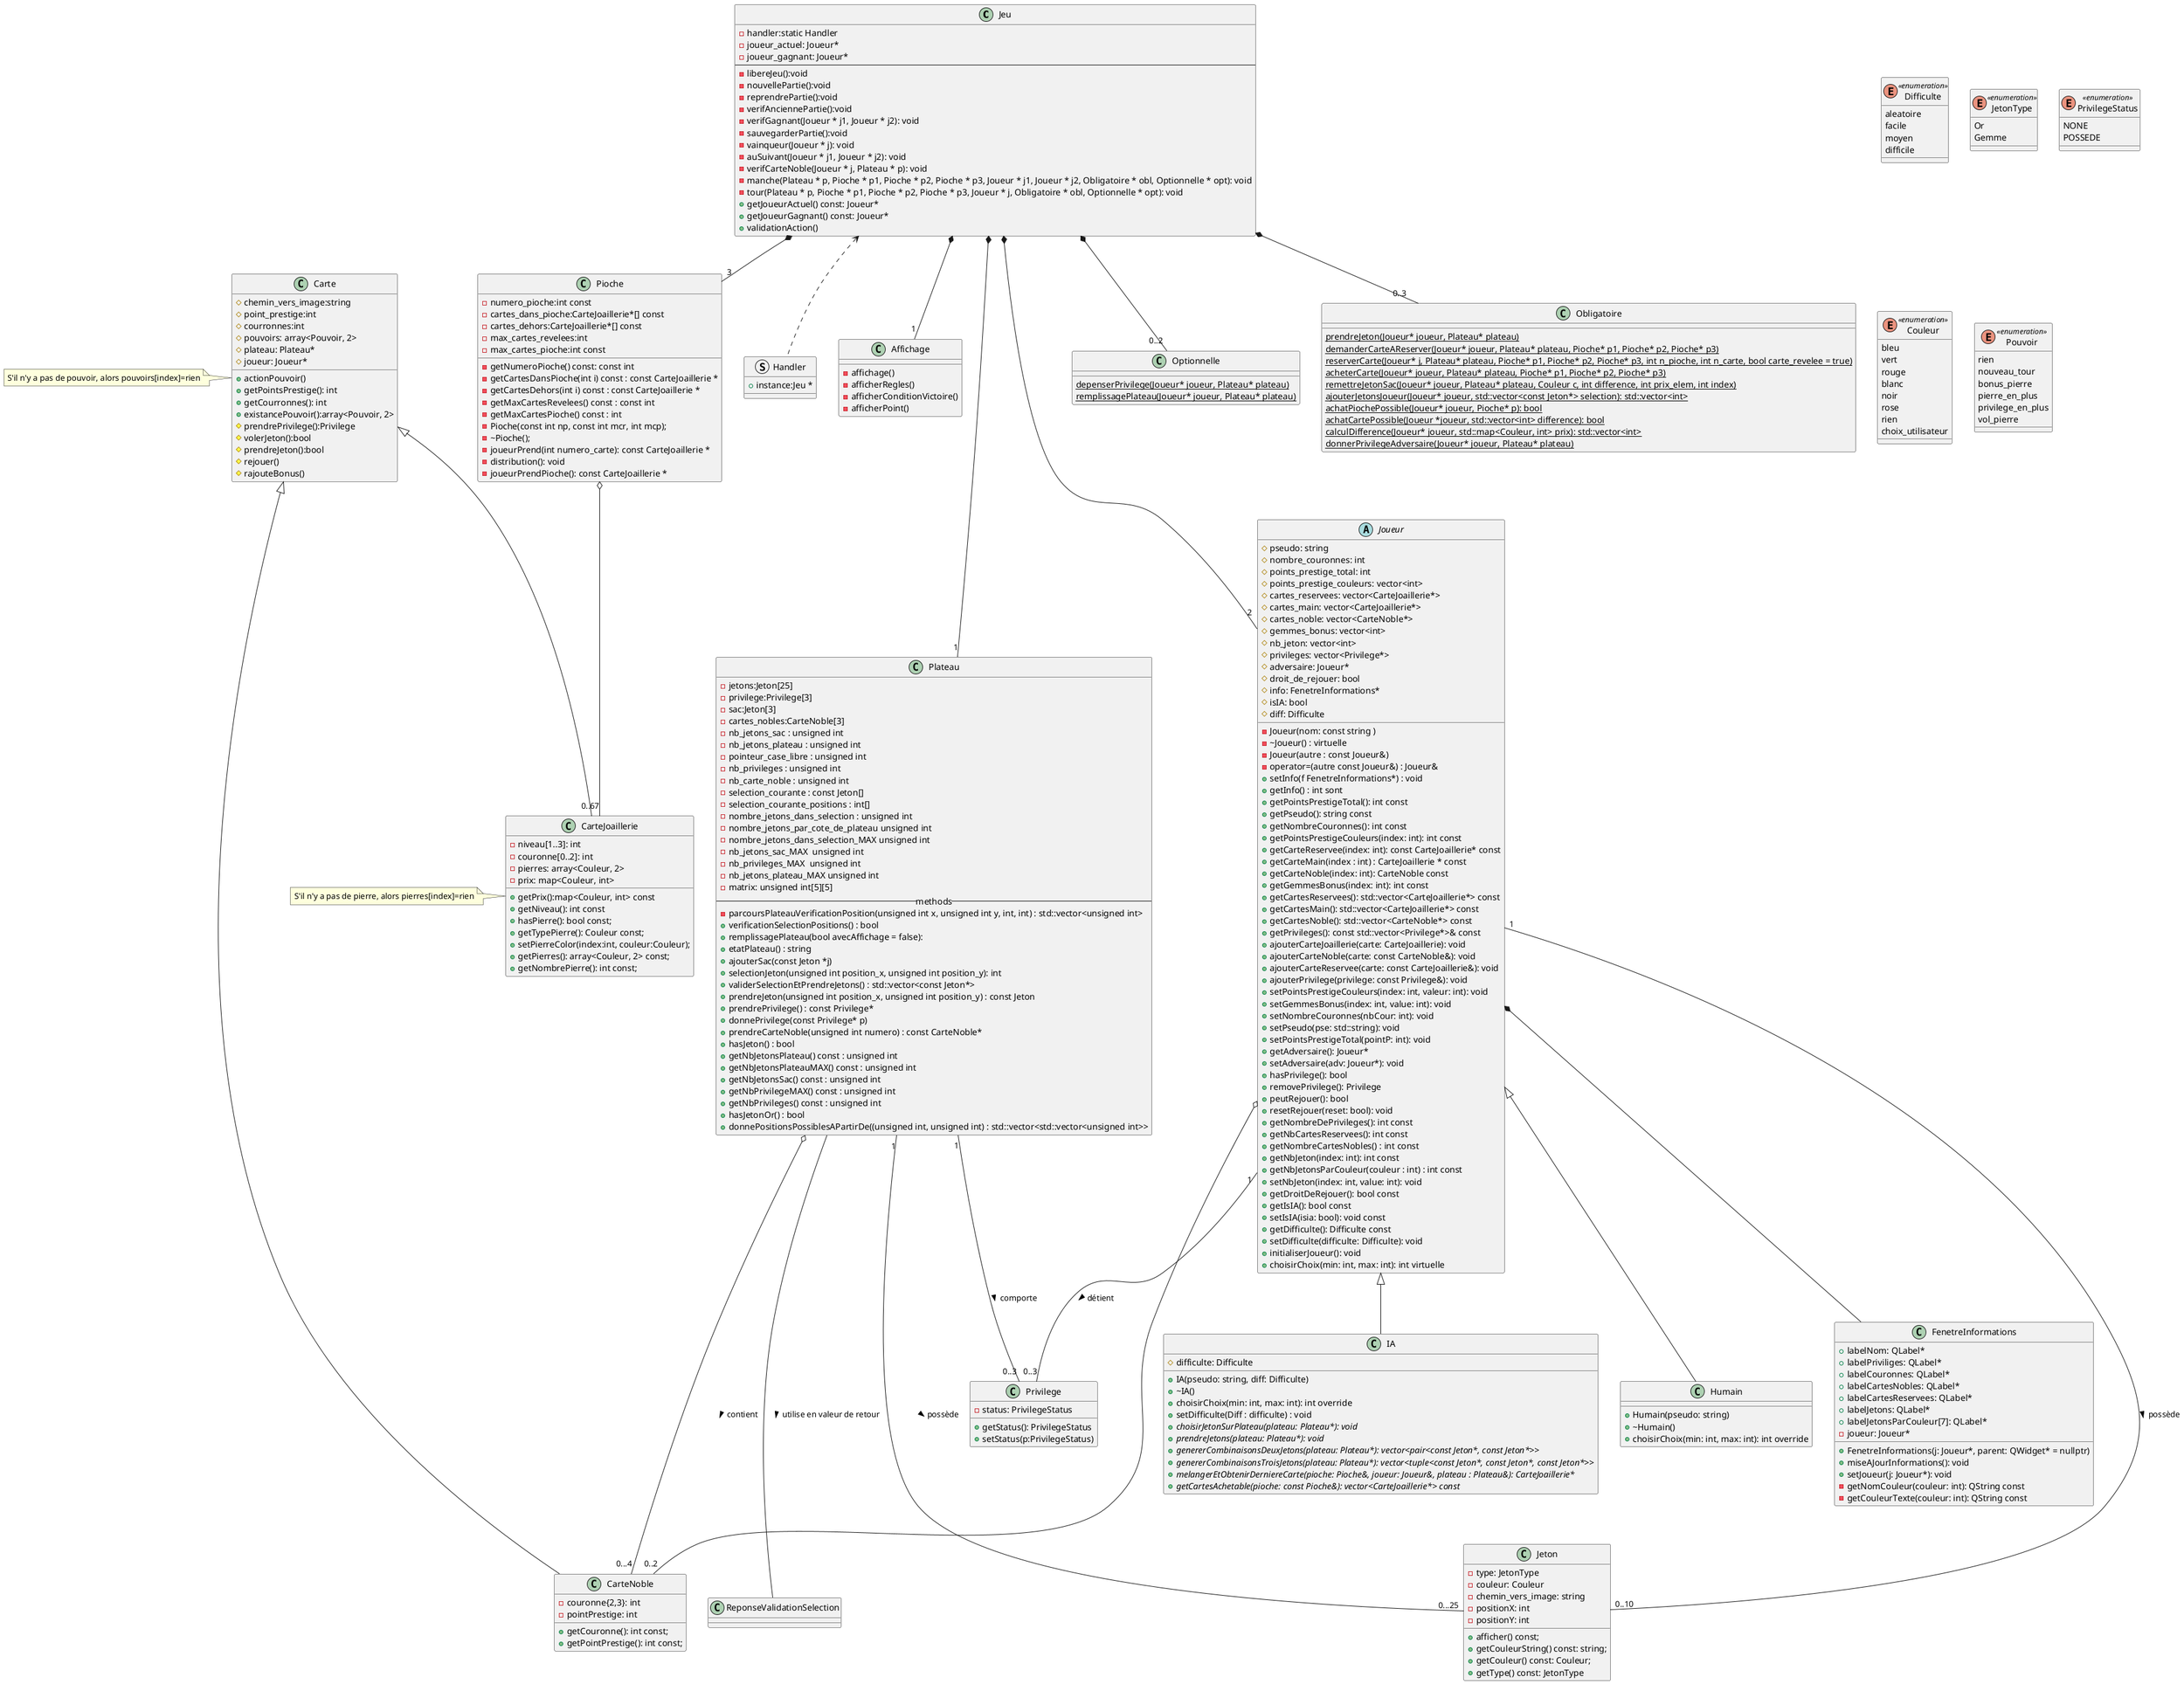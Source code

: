 @startuml

class Jeu {
- handler:static Handler
- joueur_actuel: Joueur*
- joueur_gagnant: Joueur*
--
- libereJeu():void
- nouvellePartie():void
- reprendrePartie():void
- verifAnciennePartie():void
- verifGagnant(Joueur * j1, Joueur * j2): void
- sauvegarderPartie():void
- vainqueur(Joueur * j): void
- auSuivant(Joueur * j1, Joueur * j2): void
- verifCarteNoble(Joueur * j, Plateau * p): void
- manche(Plateau * p, Pioche * p1, Pioche * p2, Pioche * p3, Joueur * j1, Joueur * j2, Obligatoire * obl, Optionnelle * opt): void
- tour(Plateau * p, Pioche * p1, Pioche * p2, Pioche * p3, Joueur * j, Obligatoire * obl, Optionnelle * opt): void
+ getJoueurActuel() const: Joueur*
+ getJoueurGagnant() const: Joueur*
+ validationAction()
}

struct Handler {
    + instance:Jeu *
}

class Affichage{
- affichage()
- afficherRegles()
- afficherConditionVictoire()
- afficherPoint()
}


class Plateau {
- jetons:Jeton[25]
- privilege:Privilege[3]
- sac:Jeton[3]
- cartes_nobles:CarteNoble[3]
- nb_jetons_sac : unsigned int
- nb_jetons_plateau : unsigned int
- pointeur_case_libre : unsigned int
- nb_privileges : unsigned int
- nb_carte_noble : unsigned int
- selection_courante : const Jeton[]
- selection_courante_positions : int[]
- nombre_jetons_dans_selection : unsigned int
- nombre_jetons_par_cote_de_plateau unsigned int
- nombre_jetons_dans_selection_MAX unsigned int
- nb_jetons_sac_MAX  unsigned int
- nb_privileges_MAX  unsigned int
- nb_jetons_plateau_MAX unsigned int
- matrix: unsigned int[5][5]
-- methods --
- parcoursPlateauVerificationPosition(unsigned int x, unsigned int y, int, int) : std::vector<unsigned int>
+ verificationSelectionPositions() : bool
+ remplissagePlateau(bool avecAffichage = false):
+ etatPlateau() : string
+ ajouterSac(const Jeton *j)
+ selectionJeton(unsigned int position_x, unsigned int position_y): int
+ validerSelectionEtPrendreJetons() : std::vector<const Jeton*>
+ prendreJeton(unsigned int position_x, unsigned int position_y) : const Jeton
+ prendrePrivilege() : const Privilege*
+ donnePrivilege(const Privilege* p)
+ prendreCarteNoble(unsigned int numero) : const CarteNoble*
+ hasJeton() : bool
+ getNbJetonsPlateau() const : unsigned int
+ getNbJetonsPlateauMAX() const : unsigned int
+ getNbJetonsSac() const : unsigned int
+ getNbPrivilegeMAX() const : unsigned int
+ getNbPrivileges() const : unsigned int
+ hasJetonOr() : bool
+ donnePositionsPossiblesAPartirDe((unsigned int, unsigned int) : std::vector<std::vector<unsigned int>>
}


abstract class Joueur {
    # pseudo: string
    # nombre_couronnes: int
    # points_prestige_total: int
    # points_prestige_couleurs: vector<int>
    # cartes_reservees: vector<CarteJoaillerie*>
    # cartes_main: vector<CarteJoaillerie*>
    # cartes_noble: vector<CarteNoble*>
    # gemmes_bonus: vector<int>
    # nb_jeton: vector<int>
    # privileges: vector<Privilege*>
    # adversaire: Joueur*
    # droit_de_rejouer: bool
    # info: FenetreInformations*
    # isIA: bool
    # diff: Difficulte


    - Joueur(nom: const string )
    - ~Joueur() : virtuelle
    - Joueur(autre : const Joueur&)
    - operator=(autre const Joueur&) : Joueur&
    + setInfo(f FenetreInformations*) : void
    + getInfo() : int sont
    + getPointsPrestigeTotal(): int const
    + getPseudo(): string const
    + getNombreCouronnes(): int const
    + getPointsPrestigeCouleurs(index: int): int const
    + getCarteReservee(index: int): const CarteJoaillerie* const
    + getCarteMain(index : int) : CarteJoaillerie * const
    + getCarteNoble(index: int): CarteNoble const
    + getGemmesBonus(index: int): int const
    + getCartesReservees(): std::vector<CarteJoaillerie*> const
    + getCartesMain(): std::vector<CarteJoaillerie*> const
    + getCartesNoble(): std::vector<CarteNoble*> const
    + getPrivileges(): const std::vector<Privilege*>& const
    + ajouterCarteJoaillerie(carte: CarteJoaillerie): void
    + ajouterCarteNoble(carte: const CarteNoble&): void
    + ajouterCarteReservee(carte: const CarteJoaillerie&): void
    + ajouterPrivilege(privilege: const Privilege&): void
    + setPointsPrestigeCouleurs(index: int, valeur: int): void
    + setGemmesBonus(index: int, value: int): void
    + setNombreCouronnes(nbCour: int): void
    + setPseudo(pse: std::string): void
    + setPointsPrestigeTotal(pointP: int): void
    + getAdversaire(): Joueur*
    + setAdversaire(adv: Joueur*): void
    + hasPrivilege(): bool
    + removePrivilege(): Privilege
    + peutRejouer(): bool
    + resetRejouer(reset: bool): void
    + getNombreDePrivileges(): int const
    + getNbCartesReservees(): int const
    + getNombreCartesNobles() : int const
    + getNbJeton(index: int): int const
    + getNbJetonsParCouleur(couleur : int) : int const
    + setNbJeton(index: int, value: int): void
    + getDroitDeRejouer(): bool const
    + getIsIA(): bool const
    + setIsIA(isia: bool): void const
    + getDifficulte(): Difficulte const
    + setDifficulte(difficulte: Difficulte): void
    + initialiserJoueur(): void
    + choisirChoix(min: int, max: int): int virtuelle
}

class IA {
      # difficulte: Difficulte

      + IA(pseudo: string, diff: Difficulte)
      +~IA()
      + choisirChoix(min: int, max: int): int override
      +setDifficulte(Diff : difficulte) : void
      {abstract} + choisirJetonSurPlateau(plateau: Plateau*): void
      {abstract} + prendreJetons(plateau: Plateau*): void
      {abstract} + genererCombinaisonsDeuxJetons(plateau: Plateau*): vector<pair<const Jeton*, const Jeton*>>
      {abstract} + genererCombinaisonsTroisJetons(plateau: Plateau*): vector<tuple<const Jeton*, const Jeton*, const Jeton*>>
      {abstract} + melangerEtObtenirDerniereCarte(pioche: Pioche&, joueur: Joueur&, plateau : Plateau&): CarteJoaillerie*
      {abstract} + getCartesAchetable(pioche: const Pioche&): vector<CarteJoaillerie*> const
}

class Humain {
    + Humain(pseudo: string)
    +~Humain()
    + choisirChoix(min: int, max: int): int override
}


class FenetreInformations{
  +labelNom: QLabel*
  +labelPriviliges: QLabel*
  +labelCouronnes: QLabel*
  +labelCartesNobles: QLabel*
  +labelCartesReservees: QLabel*
  +labelJetons: QLabel*
  +labelJetonsParCouleur[7]: QLabel*
  -joueur: Joueur*

  +FenetreInformations(j: Joueur*, parent: QWidget* = nullptr)
  +miseAJourInformations(): void
  +setJoueur(j: Joueur*): void
  -getNomCouleur(couleur: int): QString const
  -getCouleurTexte(couleur: int): QString const

}

enum Difficulte <<enumeration>> {
 aleatoire
 facile
 moyen
 difficile
}

enum JetonType <<enumeration>> {
Or
Gemme
}
class Jeton {
-type: JetonType
-couleur: Couleur
-chemin_vers_image: string
-positionX: int
-positionY: int
+afficher() const;
+getCouleurString() const: string;
+getCouleur() const: Couleur;
+getType() const: JetonType
}

enum PrivilegeStatus <<enumeration>> {
NONE
POSSEDE
}

class Privilege {
-status: PrivilegeStatus
+getStatus(): PrivilegeStatus
+setStatus(p:PrivilegeStatus)
}


enum Couleur <<enumeration>> {
 bleu
 vert
 rouge
 blanc
 noir
 rose
 rien
 choix_utilisateur
}

class Pioche{
- numero_pioche:int const
- cartes_dans_pioche:CarteJoaillerie*[] const
- cartes_dehors:CarteJoaillerie*[] const
- max_cartes_revelees:int
- max_cartes_pioche:int const
- getNumeroPioche() const: const int
- getCartesDansPioche(int i) const : const CarteJoaillerie *
- getCartesDehors(int i) const : const CarteJoaillerie *
- getMaxCartesRevelees() const : const int
- getMaxCartesPioche() const : int
- Pioche(const int np, const int mcr, int mcp);
- ~Pioche();
- joueurPrend(int numero_carte): const CarteJoaillerie *
- distribution(): void
- joueurPrendPioche(): const CarteJoaillerie *
}

class Carte {
# chemin_vers_image:string
# point_prestige:int
# courronnes:int
# pouvoirs: array<Pouvoir, 2>
# plateau: Plateau*
# joueur: Joueur*
+ actionPouvoir()
+ getPointsPrestige(): int
+ getCourronnes(): int
+ existancePouvoir():array<Pouvoir, 2>
# prendrePrivilege():Privilege
# volerJeton():bool
# prendreJeton():bool
# rejouer()
# rajouteBonus()
}
note left: S'il n'y a pas de pouvoir, alors pouvoirs[index]=rien

class CarteNoble {
-couronne{2,3}: int
-pointPrestige: int
+getCouronne(): int const;
+getPointPrestige(): int const;
}

class CarteJoaillerie {
-niveau[1..3]: int
-couronne[0..2]: int
-pierres: array<Couleur, 2>
-prix: map<Couleur, int>
+getPrix():map<Couleur, int> const
+getNiveau(): int const
+hasPierre(): bool const;
+getTypePierre(): Couleur const;
+setPierreColor(index:int, couleur:Couleur);
+getPierres(): array<Couleur, 2> const;
+getNombrePierre(): int const;
}
note left: S'il n'y a pas de pierre, alors pierres[index]=rien


enum Pouvoir <<enumeration>> {
 rien
 nouveau_tour
 bonus_pierre
 pierre_en_plus
 privilege_en_plus
 vol_pierre
}


class Optionnelle {
{static} depenserPrivilege(Joueur* joueur, Plateau* plateau)
{static} remplissagePlateau(Joueur* joueur, Plateau* plateau)
}

class Obligatoire {
{static} prendreJeton(Joueur* joueur, Plateau* plateau)
{static} demanderCarteAReserver(Joueur* joueur, Plateau* plateau, Pioche* p1, Pioche* p2, Pioche* p3)
{static} reserverCarte(Joueur* j, Plateau* plateau, Pioche* p1, Pioche* p2, Pioche* p3, int n_pioche, int n_carte, bool carte_revelee = true)
{static} acheterCarte(Joueur* joueur, Plateau* plateau, Pioche* p1, Pioche* p2, Pioche* p3)
{static} remettreJetonSac(Joueur* joueur, Plateau* plateau, Couleur c, int difference, int prix_elem, int index)
{static} ajouterJetonsJoueur(Joueur* joueur, std::vector<const Jeton*> selection): std::vector<int>
{static} achatPiochePossible(Joueur* joueur, Pioche* p): bool
{static} achatCartePossible(Joueur *joueur, std::vector<int> difference): bool
{static} calculDifference(Joueur* joueur, std::map<Couleur, int> prix): std::vector<int>
{static} donnerPrivilegeAdversaire(Joueur* joueur, Plateau* plateau)
}

Joueur <|-- IA
Joueur <|-- Humain
Joueur *-- FenetreInformations

Jeu <.. Handler

Jeu *--- "1" Plateau
Jeu *-- "2" Joueur
Jeu *-- "3" Pioche
Jeu *--"1" Affichage
Jeu *--"0..2" Optionnelle
Jeu *--"0..3" Obligatoire

Plateau "1" --- "0...25" Jeton: possède >
Plateau "1"--"0..3" Privilege: comporte >
Plateau o---"0...4" CarteNoble: contient >
Plateau --- ReponseValidationSelection : utilise en valeur de retour >
'Plateau "1"-"3" Pioche

Pioche o--"0..67" CarteJoaillerie

Joueur "1" -- "0..3" Privilege: détient >
Joueur "1" --- "0..10" Jeton: possède >
Joueur o--"0..2" CarteNoble

Carte <|-- CarteNoble
Carte <|-- CarteJoaillerie
'(CarteJoaillerie, Pierre) .. AchatCarte






@enduml
